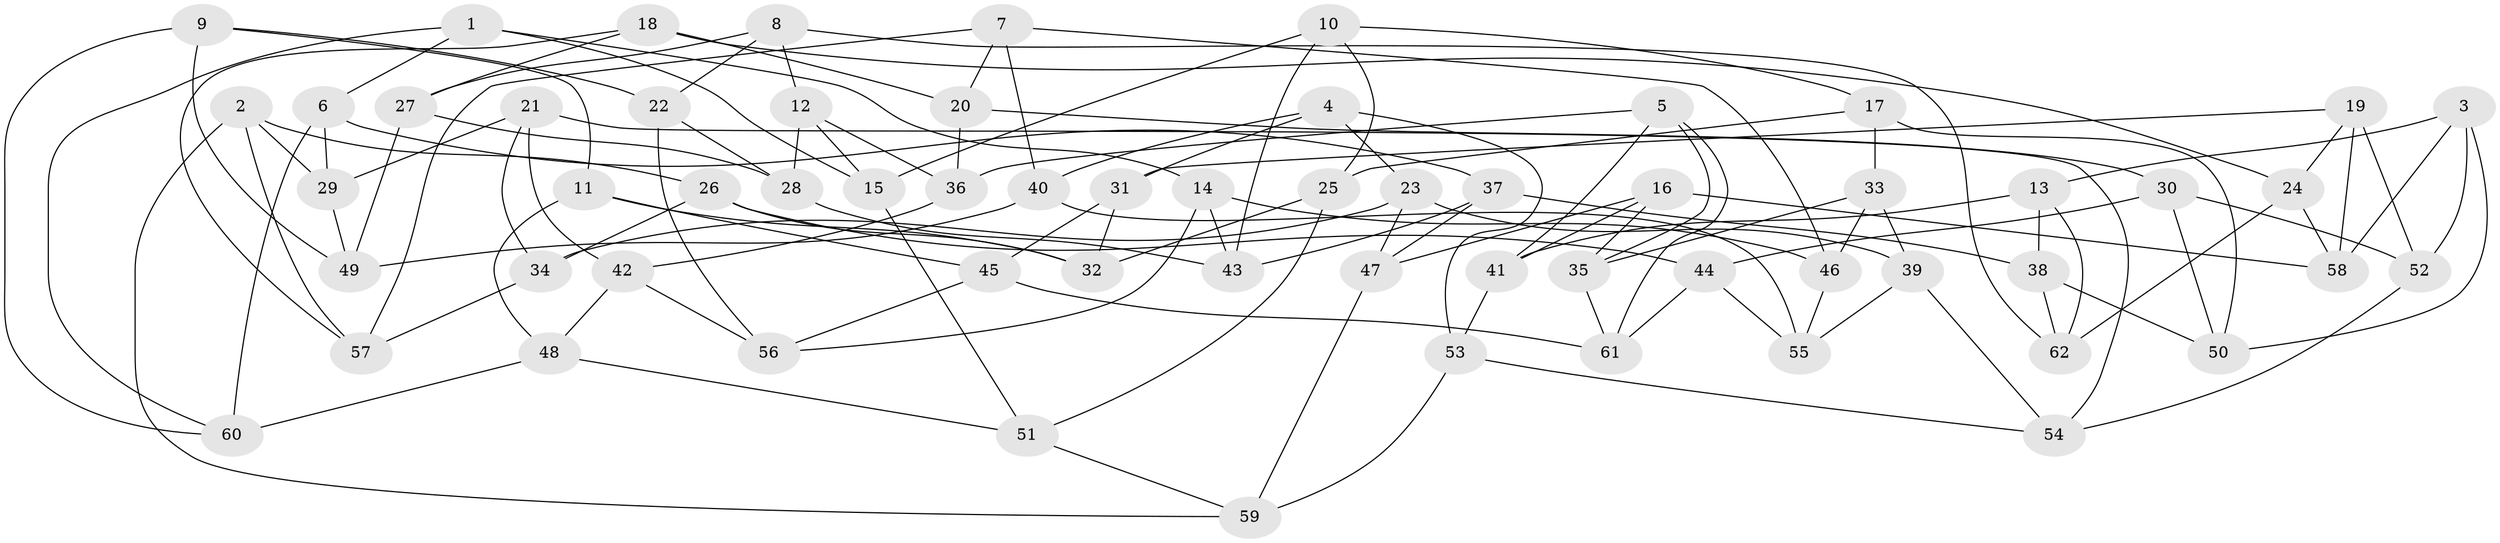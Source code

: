 // coarse degree distribution, {9: 0.05263157894736842, 8: 0.10526315789473684, 6: 0.2631578947368421, 7: 0.21052631578947367, 5: 0.10526315789473684, 4: 0.10526315789473684, 3: 0.15789473684210525}
// Generated by graph-tools (version 1.1) at 2025/54/03/04/25 22:54:00]
// undirected, 62 vertices, 124 edges
graph export_dot {
  node [color=gray90,style=filled];
  1;
  2;
  3;
  4;
  5;
  6;
  7;
  8;
  9;
  10;
  11;
  12;
  13;
  14;
  15;
  16;
  17;
  18;
  19;
  20;
  21;
  22;
  23;
  24;
  25;
  26;
  27;
  28;
  29;
  30;
  31;
  32;
  33;
  34;
  35;
  36;
  37;
  38;
  39;
  40;
  41;
  42;
  43;
  44;
  45;
  46;
  47;
  48;
  49;
  50;
  51;
  52;
  53;
  54;
  55;
  56;
  57;
  58;
  59;
  60;
  61;
  62;
  1 -- 6;
  1 -- 60;
  1 -- 15;
  1 -- 14;
  2 -- 26;
  2 -- 59;
  2 -- 57;
  2 -- 29;
  3 -- 58;
  3 -- 50;
  3 -- 52;
  3 -- 13;
  4 -- 53;
  4 -- 40;
  4 -- 23;
  4 -- 31;
  5 -- 41;
  5 -- 36;
  5 -- 35;
  5 -- 61;
  6 -- 29;
  6 -- 60;
  6 -- 37;
  7 -- 46;
  7 -- 40;
  7 -- 20;
  7 -- 57;
  8 -- 62;
  8 -- 22;
  8 -- 12;
  8 -- 27;
  9 -- 11;
  9 -- 22;
  9 -- 49;
  9 -- 60;
  10 -- 43;
  10 -- 25;
  10 -- 17;
  10 -- 15;
  11 -- 32;
  11 -- 45;
  11 -- 48;
  12 -- 15;
  12 -- 36;
  12 -- 28;
  13 -- 38;
  13 -- 41;
  13 -- 62;
  14 -- 46;
  14 -- 56;
  14 -- 43;
  15 -- 51;
  16 -- 41;
  16 -- 47;
  16 -- 35;
  16 -- 58;
  17 -- 33;
  17 -- 25;
  17 -- 50;
  18 -- 57;
  18 -- 20;
  18 -- 24;
  18 -- 27;
  19 -- 31;
  19 -- 52;
  19 -- 58;
  19 -- 24;
  20 -- 30;
  20 -- 36;
  21 -- 29;
  21 -- 34;
  21 -- 54;
  21 -- 42;
  22 -- 56;
  22 -- 28;
  23 -- 39;
  23 -- 34;
  23 -- 47;
  24 -- 62;
  24 -- 58;
  25 -- 51;
  25 -- 32;
  26 -- 34;
  26 -- 32;
  26 -- 44;
  27 -- 49;
  27 -- 28;
  28 -- 43;
  29 -- 49;
  30 -- 44;
  30 -- 52;
  30 -- 50;
  31 -- 45;
  31 -- 32;
  33 -- 39;
  33 -- 46;
  33 -- 35;
  34 -- 57;
  35 -- 61;
  36 -- 42;
  37 -- 47;
  37 -- 43;
  37 -- 38;
  38 -- 62;
  38 -- 50;
  39 -- 55;
  39 -- 54;
  40 -- 49;
  40 -- 55;
  41 -- 53;
  42 -- 48;
  42 -- 56;
  44 -- 55;
  44 -- 61;
  45 -- 56;
  45 -- 61;
  46 -- 55;
  47 -- 59;
  48 -- 60;
  48 -- 51;
  51 -- 59;
  52 -- 54;
  53 -- 59;
  53 -- 54;
}
